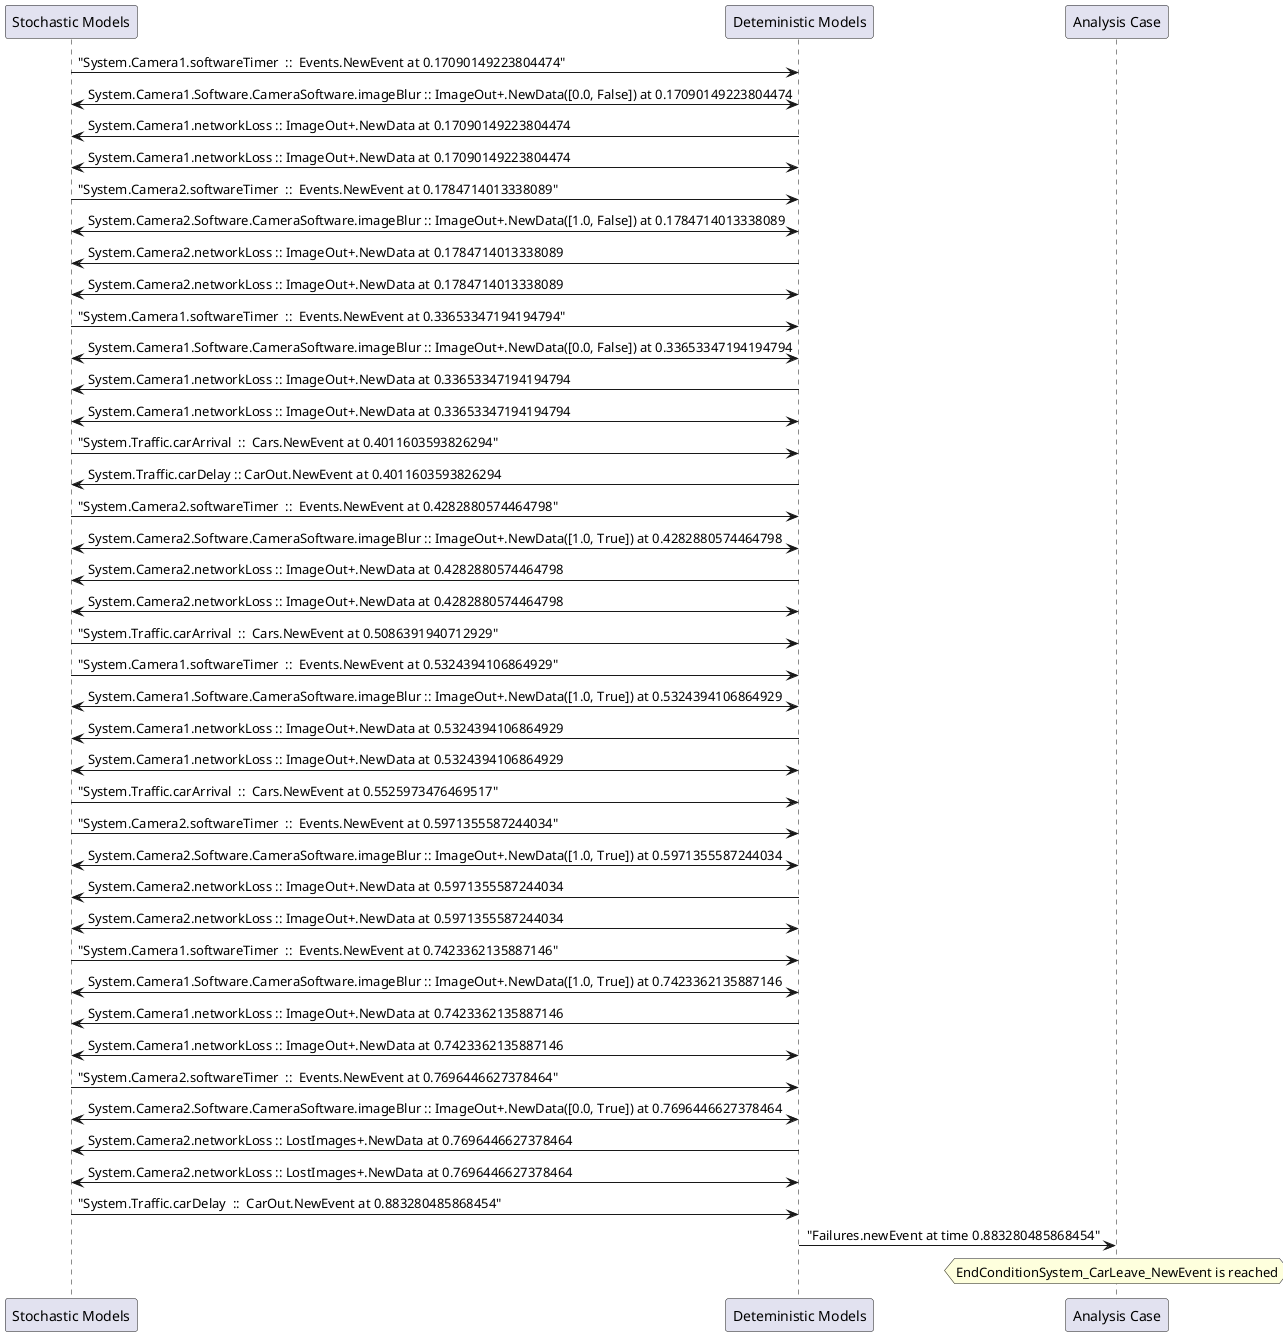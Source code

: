 
	@startuml
	participant "Stochastic Models" as stochmodel
	participant "Deteministic Models" as detmodel
	participant "Analysis Case" as analysis
	{17173_stop} stochmodel -> detmodel : "System.Camera1.softwareTimer  ::  Events.NewEvent at 0.17090149223804474"
detmodel <-> stochmodel : System.Camera1.Software.CameraSoftware.imageBlur :: ImageOut+.NewData([0.0, False]) at 0.17090149223804474
detmodel -> stochmodel : System.Camera1.networkLoss :: ImageOut+.NewData at 0.17090149223804474
detmodel <-> stochmodel : System.Camera1.networkLoss :: ImageOut+.NewData at 0.17090149223804474
{17188_stop} stochmodel -> detmodel : "System.Camera2.softwareTimer  ::  Events.NewEvent at 0.1784714013338089"
detmodel <-> stochmodel : System.Camera2.Software.CameraSoftware.imageBlur :: ImageOut+.NewData([1.0, False]) at 0.1784714013338089
detmodel -> stochmodel : System.Camera2.networkLoss :: ImageOut+.NewData at 0.1784714013338089
detmodel <-> stochmodel : System.Camera2.networkLoss :: ImageOut+.NewData at 0.1784714013338089
{17174_stop} stochmodel -> detmodel : "System.Camera1.softwareTimer  ::  Events.NewEvent at 0.33653347194194794"
detmodel <-> stochmodel : System.Camera1.Software.CameraSoftware.imageBlur :: ImageOut+.NewData([0.0, False]) at 0.33653347194194794
detmodel -> stochmodel : System.Camera1.networkLoss :: ImageOut+.NewData at 0.33653347194194794
detmodel <-> stochmodel : System.Camera1.networkLoss :: ImageOut+.NewData at 0.33653347194194794
{17203_stop} stochmodel -> detmodel : "System.Traffic.carArrival  ::  Cars.NewEvent at 0.4011603593826294"
{17211_start} detmodel -> stochmodel : System.Traffic.carDelay :: CarOut.NewEvent at 0.4011603593826294
{17189_stop} stochmodel -> detmodel : "System.Camera2.softwareTimer  ::  Events.NewEvent at 0.4282880574464798"
detmodel <-> stochmodel : System.Camera2.Software.CameraSoftware.imageBlur :: ImageOut+.NewData([1.0, True]) at 0.4282880574464798
detmodel -> stochmodel : System.Camera2.networkLoss :: ImageOut+.NewData at 0.4282880574464798
detmodel <-> stochmodel : System.Camera2.networkLoss :: ImageOut+.NewData at 0.4282880574464798
{17204_stop} stochmodel -> detmodel : "System.Traffic.carArrival  ::  Cars.NewEvent at 0.5086391940712929"
{17175_stop} stochmodel -> detmodel : "System.Camera1.softwareTimer  ::  Events.NewEvent at 0.5324394106864929"
detmodel <-> stochmodel : System.Camera1.Software.CameraSoftware.imageBlur :: ImageOut+.NewData([1.0, True]) at 0.5324394106864929
detmodel -> stochmodel : System.Camera1.networkLoss :: ImageOut+.NewData at 0.5324394106864929
detmodel <-> stochmodel : System.Camera1.networkLoss :: ImageOut+.NewData at 0.5324394106864929
{17205_stop} stochmodel -> detmodel : "System.Traffic.carArrival  ::  Cars.NewEvent at 0.5525973476469517"
{17190_stop} stochmodel -> detmodel : "System.Camera2.softwareTimer  ::  Events.NewEvent at 0.5971355587244034"
detmodel <-> stochmodel : System.Camera2.Software.CameraSoftware.imageBlur :: ImageOut+.NewData([1.0, True]) at 0.5971355587244034
detmodel -> stochmodel : System.Camera2.networkLoss :: ImageOut+.NewData at 0.5971355587244034
detmodel <-> stochmodel : System.Camera2.networkLoss :: ImageOut+.NewData at 0.5971355587244034
{17176_stop} stochmodel -> detmodel : "System.Camera1.softwareTimer  ::  Events.NewEvent at 0.7423362135887146"
detmodel <-> stochmodel : System.Camera1.Software.CameraSoftware.imageBlur :: ImageOut+.NewData([1.0, True]) at 0.7423362135887146
detmodel -> stochmodel : System.Camera1.networkLoss :: ImageOut+.NewData at 0.7423362135887146
detmodel <-> stochmodel : System.Camera1.networkLoss :: ImageOut+.NewData at 0.7423362135887146
{17191_stop} stochmodel -> detmodel : "System.Camera2.softwareTimer  ::  Events.NewEvent at 0.7696446627378464"
detmodel <-> stochmodel : System.Camera2.Software.CameraSoftware.imageBlur :: ImageOut+.NewData([0.0, True]) at 0.7696446627378464
detmodel -> stochmodel : System.Camera2.networkLoss :: LostImages+.NewData at 0.7696446627378464
detmodel <-> stochmodel : System.Camera2.networkLoss :: LostImages+.NewData at 0.7696446627378464
{17211_stop} stochmodel -> detmodel : "System.Traffic.carDelay  ::  CarOut.NewEvent at 0.883280485868454"
{17211_start} <-> {17211_stop} : delay
detmodel -> analysis : "Failures.newEvent at time 0.883280485868454"
hnote over analysis 
EndConditionSystem_CarLeave_NewEvent is reached
endnote
@enduml